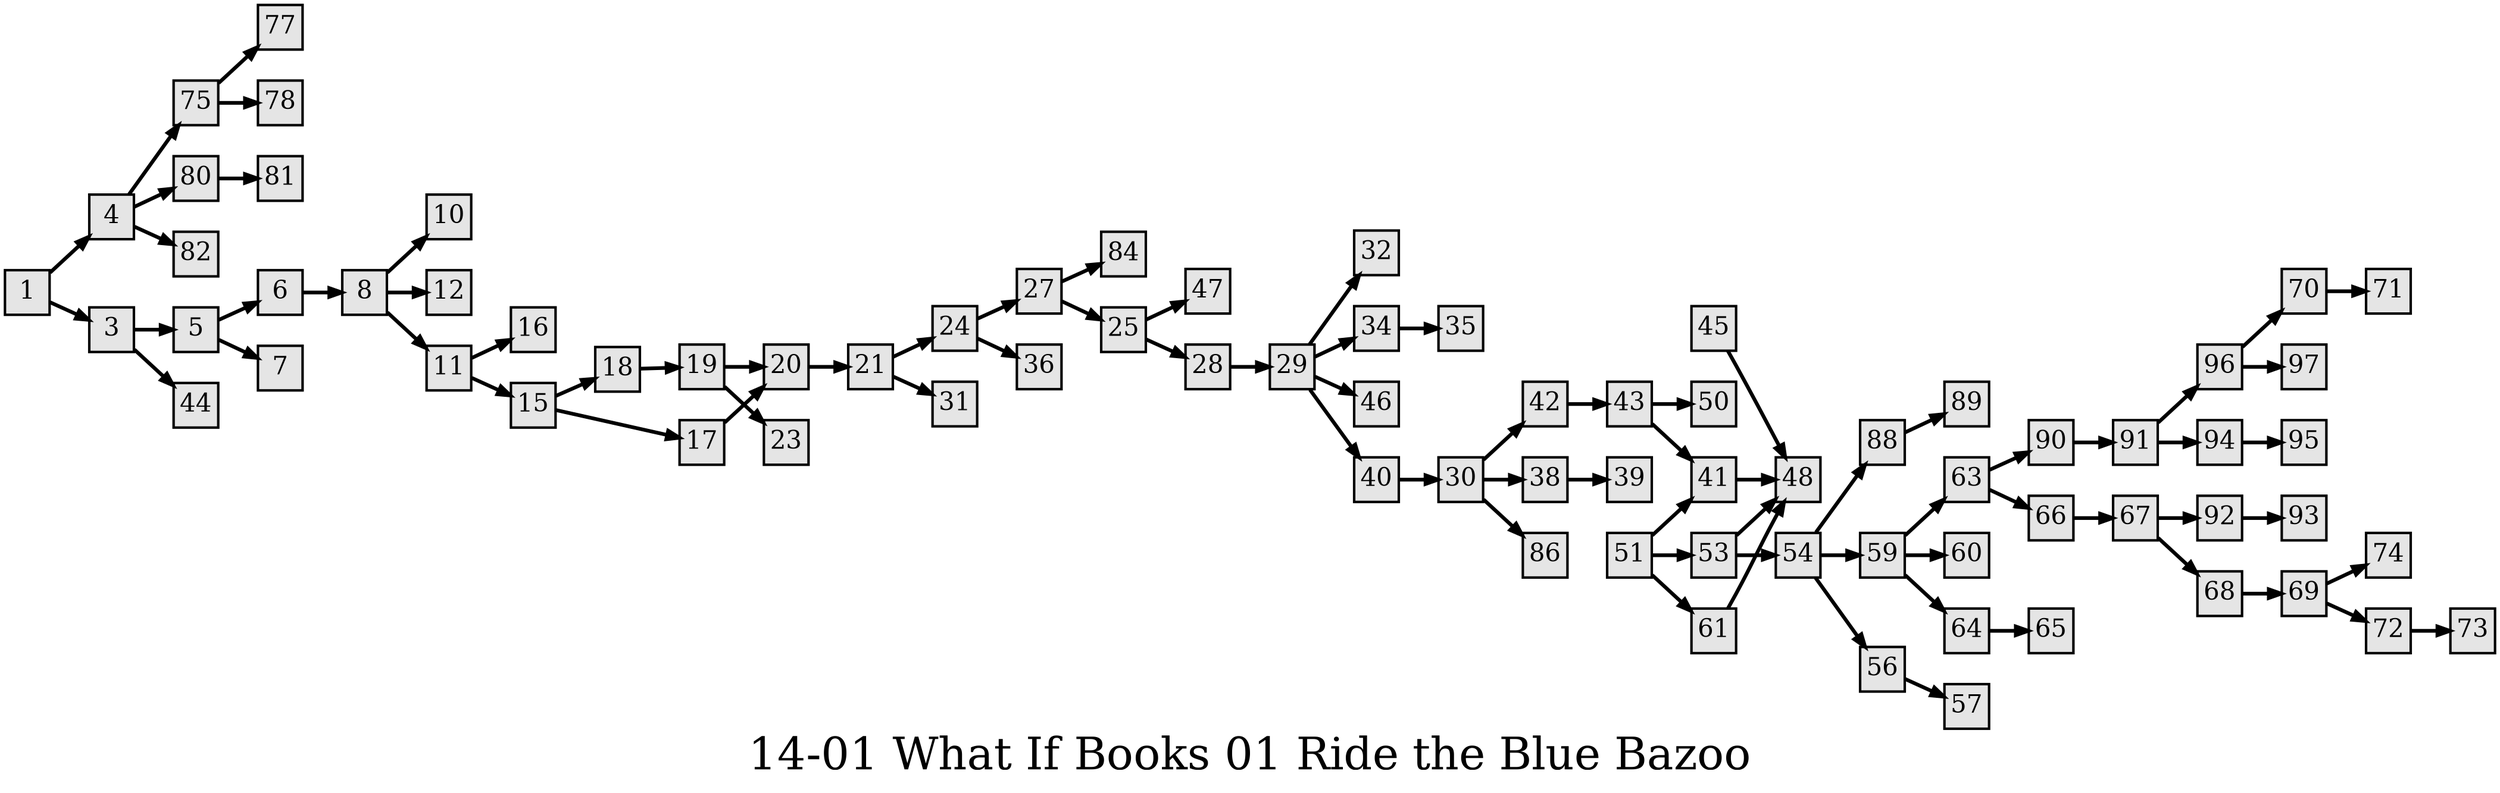 digraph g{
  graph [ label="14-01 What If Books 01 Ride the Blue Bazoo" rankdir=LR, ordering=out, fontsize=36, nodesep="0.35", ranksep="0.45"];
  node  [shape=rect, penwidth=2, fontsize=20, style=filled, fillcolor=grey90, margin="0,0", labelfloat=true, regular=true, fixedsize=true];
  edge  [labelfloat=true, penwidth=3, fontsize=12];
  1 -> 4;
  1 -> 3;
  3 -> 5;
  3 -> 44;
  4 -> 75;
  4 -> 80;
  4 -> 82;
  5 -> 6;
  5 -> 7;
  6 -> 8;
  7;
  8 -> 10;
  8 -> 12;
  8 -> 11;
  10;
  11 -> 16;
  11 -> 15;
  12;
  15 -> 18;
  15 -> 17;
  16;
  17 -> 20;
  18 -> 19;
  19 -> 20;
  19 -> 23;
  20 -> 21;
  21 -> 24;
  21 -> 31;
  23;
  24 -> 27;
  24 -> 36;
  25 -> 47;
  25 -> 28;
  27 -> 84;
  27 -> 25;
  28 -> 29;
  29 -> 32;
  29 -> 34;
  29 -> 46;
  29 -> 40;
  30 -> 42;
  30 -> 38;
  30 -> 86;
  31;
  32;
  34 -> 35;
  35;
  36;
  38 -> 39;
  39;
  40 -> 30;
  41 -> 48;
  42 -> 43;
  43 -> 41;
  43 -> 50;
  44;
  45 -> 48;
  46;
  47;
  48;
  50;
  51 -> 41;
  51 -> 53;
  51 -> 61;
  53 -> 48;
  53 -> 54;
  54 -> 88;
  54 -> 59;
  54 -> 56;
  56 -> 57;
  57;
  59 -> 63;
  59 -> 60;
  59 -> 64;
  60;
  61 -> 48;
  63 -> 90;
  63 -> 66;
  64 -> 65;
  65;
  66 -> 67;
  67 -> 92;
  67 -> 68;
  68 -> 69;
  69 -> 74;
  69 -> 72;
  70 -> 71;
  71;
  72 -> 73;
  73;
  74;
  75 -> 77;
  75 -> 78;
  77;
  78;
  80 -> 81;
  81;
  82;
  84;
  96 -> 70;
  88 -> 89;
  89;
  90 -> 91;
  91 -> 96;
  91 -> 94;
  92 -> 93;
  93;
  94 -> 95;
  95;
  96 -> 97;
  97;

}

